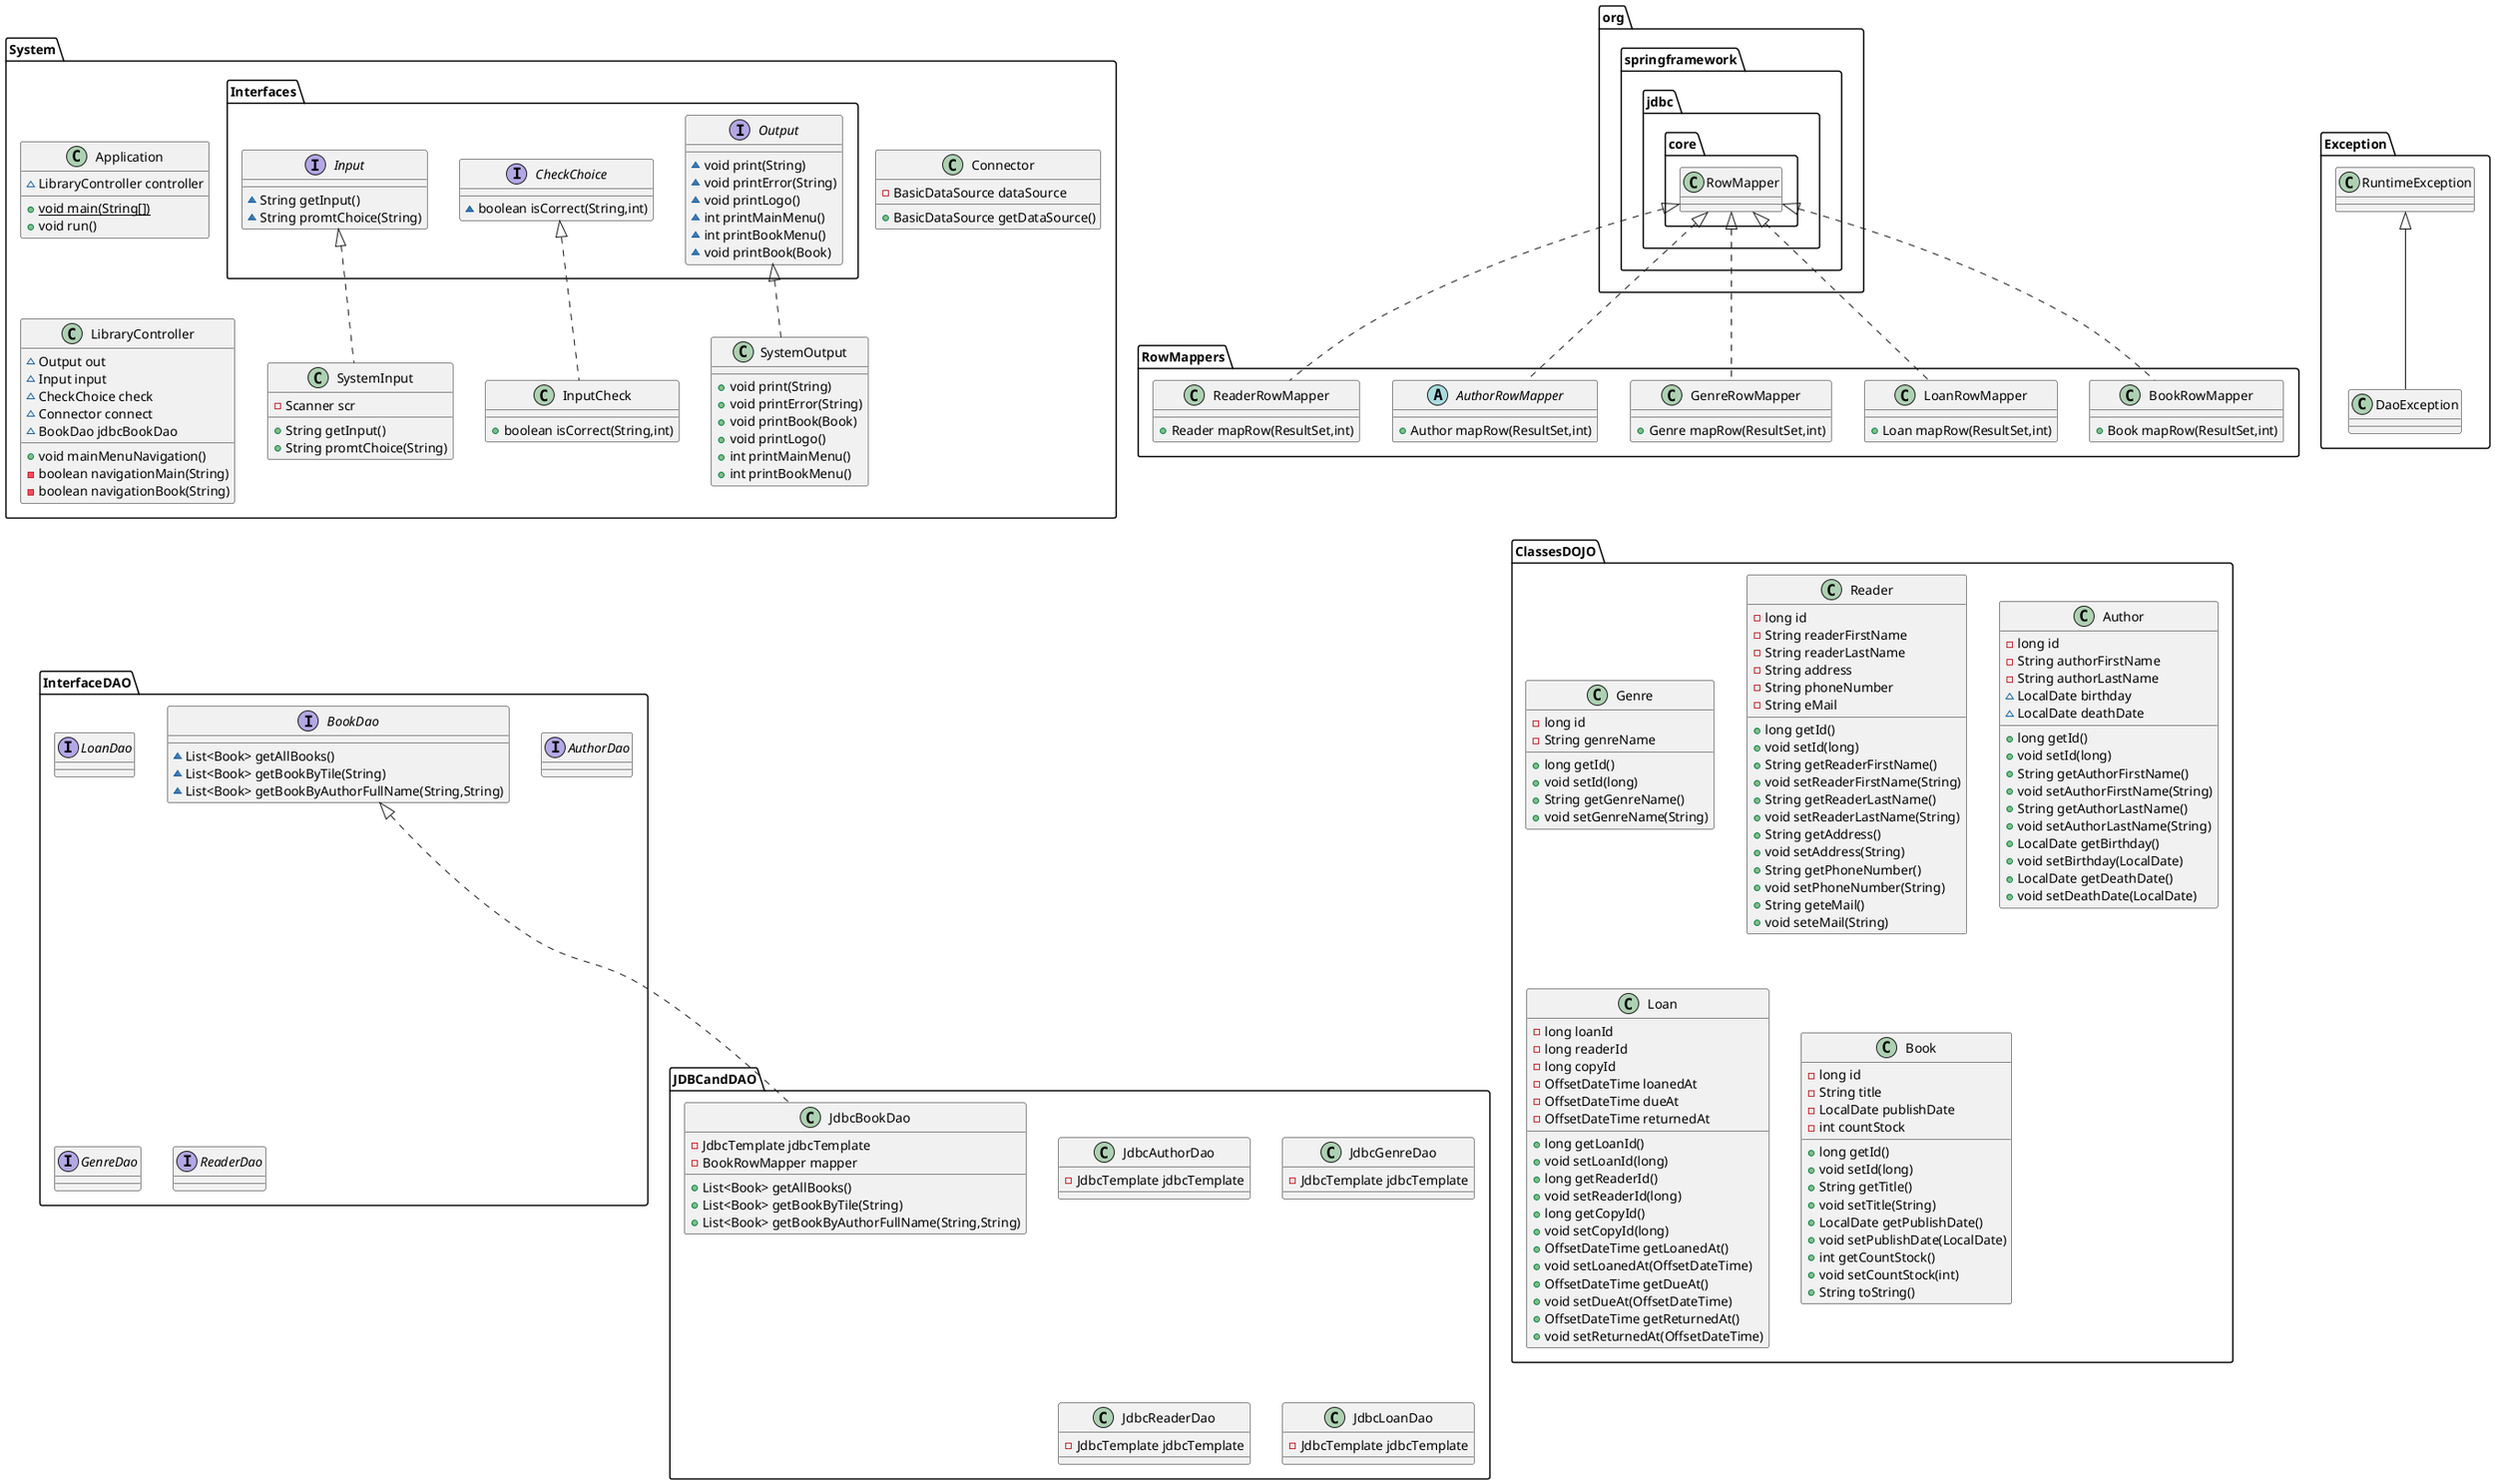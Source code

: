 @startuml
class System.Application {
~ LibraryController controller
+ {static} void main(String[])
+ void run()
}


class JDBCandDAO.JdbcAuthorDao {
- JdbcTemplate jdbcTemplate
}

class RowMappers.BookRowMapper {
+ Book mapRow(ResultSet,int)
}

interface InterfaceDAO.LoanDao {
}
interface System.Interfaces.Output {
~ void print(String)
~ void printError(String)
~ void printLogo()
~ int printMainMenu()
~ int printBookMenu()
~ void printBook(Book)
}

interface InterfaceDAO.AuthorDao {
}
class JDBCandDAO.JdbcGenreDao {
- JdbcTemplate jdbcTemplate
}

class RowMappers.LoanRowMapper {
+ Loan mapRow(ResultSet,int)
}

class Exception.DaoException {
}
class System.SystemInput {
- Scanner scr
+ String getInput()
+ String promtChoice(String)
}


class System.Connector {
- BasicDataSource dataSource
+ BasicDataSource getDataSource()
}


class RowMappers.GenreRowMapper {
+ Genre mapRow(ResultSet,int)
}

class ClassesDOJO.Genre {
- long id
- String genreName
+ long getId()
+ void setId(long)
+ String getGenreName()
+ void setGenreName(String)
}


interface InterfaceDAO.BookDao {
~ List<Book> getAllBooks()
~ List<Book> getBookByTile(String)
~ List<Book> getBookByAuthorFullName(String,String)
}

class ClassesDOJO.Reader {
- long id
- String readerFirstName
- String readerLastName
- String address
- String phoneNumber
- String eMail
+ long getId()
+ void setId(long)
+ String getReaderFirstName()
+ void setReaderFirstName(String)
+ String getReaderLastName()
+ void setReaderLastName(String)
+ String getAddress()
+ void setAddress(String)
+ String getPhoneNumber()
+ void setPhoneNumber(String)
+ String geteMail()
+ void seteMail(String)
}


class System.InputCheck {
+ boolean isCorrect(String,int)
}

abstract class RowMappers.AuthorRowMapper {
+ Author mapRow(ResultSet,int)
}

interface System.Interfaces.Input {
~ String getInput()
~ String promtChoice(String)
}

interface InterfaceDAO.GenreDao {
}
class ClassesDOJO.Author {
- long id
- String authorFirstName
- String authorLastName
~ LocalDate birthday
~ LocalDate deathDate
+ long getId()
+ void setId(long)
+ String getAuthorFirstName()
+ void setAuthorFirstName(String)
+ String getAuthorLastName()
+ void setAuthorLastName(String)
+ LocalDate getBirthday()
+ void setBirthday(LocalDate)
+ LocalDate getDeathDate()
+ void setDeathDate(LocalDate)
}


interface System.Interfaces.CheckChoice {
~ boolean isCorrect(String,int)
}

class ClassesDOJO.Loan {
- long loanId
- long readerId
- long copyId
- OffsetDateTime loanedAt
- OffsetDateTime dueAt
- OffsetDateTime returnedAt
+ long getLoanId()
+ void setLoanId(long)
+ long getReaderId()
+ void setReaderId(long)
+ long getCopyId()
+ void setCopyId(long)
+ OffsetDateTime getLoanedAt()
+ void setLoanedAt(OffsetDateTime)
+ OffsetDateTime getDueAt()
+ void setDueAt(OffsetDateTime)
+ OffsetDateTime getReturnedAt()
+ void setReturnedAt(OffsetDateTime)
}


class System.LibraryController {
~ Output out
~ Input input
~ CheckChoice check
~ Connector connect
~ BookDao jdbcBookDao
+ void mainMenuNavigation()
- boolean navigationMain(String)
- boolean navigationBook(String)
}


class JDBCandDAO.JdbcReaderDao {
- JdbcTemplate jdbcTemplate
}

class RowMappers.ReaderRowMapper {
+ Reader mapRow(ResultSet,int)
}

interface InterfaceDAO.ReaderDao {
}
class System.SystemOutput {
+ void print(String)
+ void printError(String)
+ void printBook(Book)
+ void printLogo()
+ int printMainMenu()
+ int printBookMenu()
}

class JDBCandDAO.JdbcLoanDao {
- JdbcTemplate jdbcTemplate
}

class JDBCandDAO.JdbcBookDao {
- JdbcTemplate jdbcTemplate
- BookRowMapper mapper
+ List<Book> getAllBooks()
+ List<Book> getBookByTile(String)
+ List<Book> getBookByAuthorFullName(String,String)
}


class ClassesDOJO.Book {
- long id
- String title
- LocalDate publishDate
- int countStock
+ long getId()
+ void setId(long)
+ String getTitle()
+ void setTitle(String)
+ LocalDate getPublishDate()
+ void setPublishDate(LocalDate)
+ int getCountStock()
+ void setCountStock(int)
+ String toString()
}




org.springframework.jdbc.core.RowMapper <|.. RowMappers.BookRowMapper
org.springframework.jdbc.core.RowMapper <|.. RowMappers.LoanRowMapper
Exception.RuntimeException <|-- Exception.DaoException
System.Interfaces.Input <|.. System.SystemInput
org.springframework.jdbc.core.RowMapper <|.. RowMappers.GenreRowMapper
System.Interfaces.CheckChoice <|.. System.InputCheck
org.springframework.jdbc.core.RowMapper <|.. RowMappers.AuthorRowMapper
org.springframework.jdbc.core.RowMapper <|.. RowMappers.ReaderRowMapper
System.Interfaces.Output <|.. System.SystemOutput
InterfaceDAO.BookDao <|.. JDBCandDAO.JdbcBookDao
@enduml